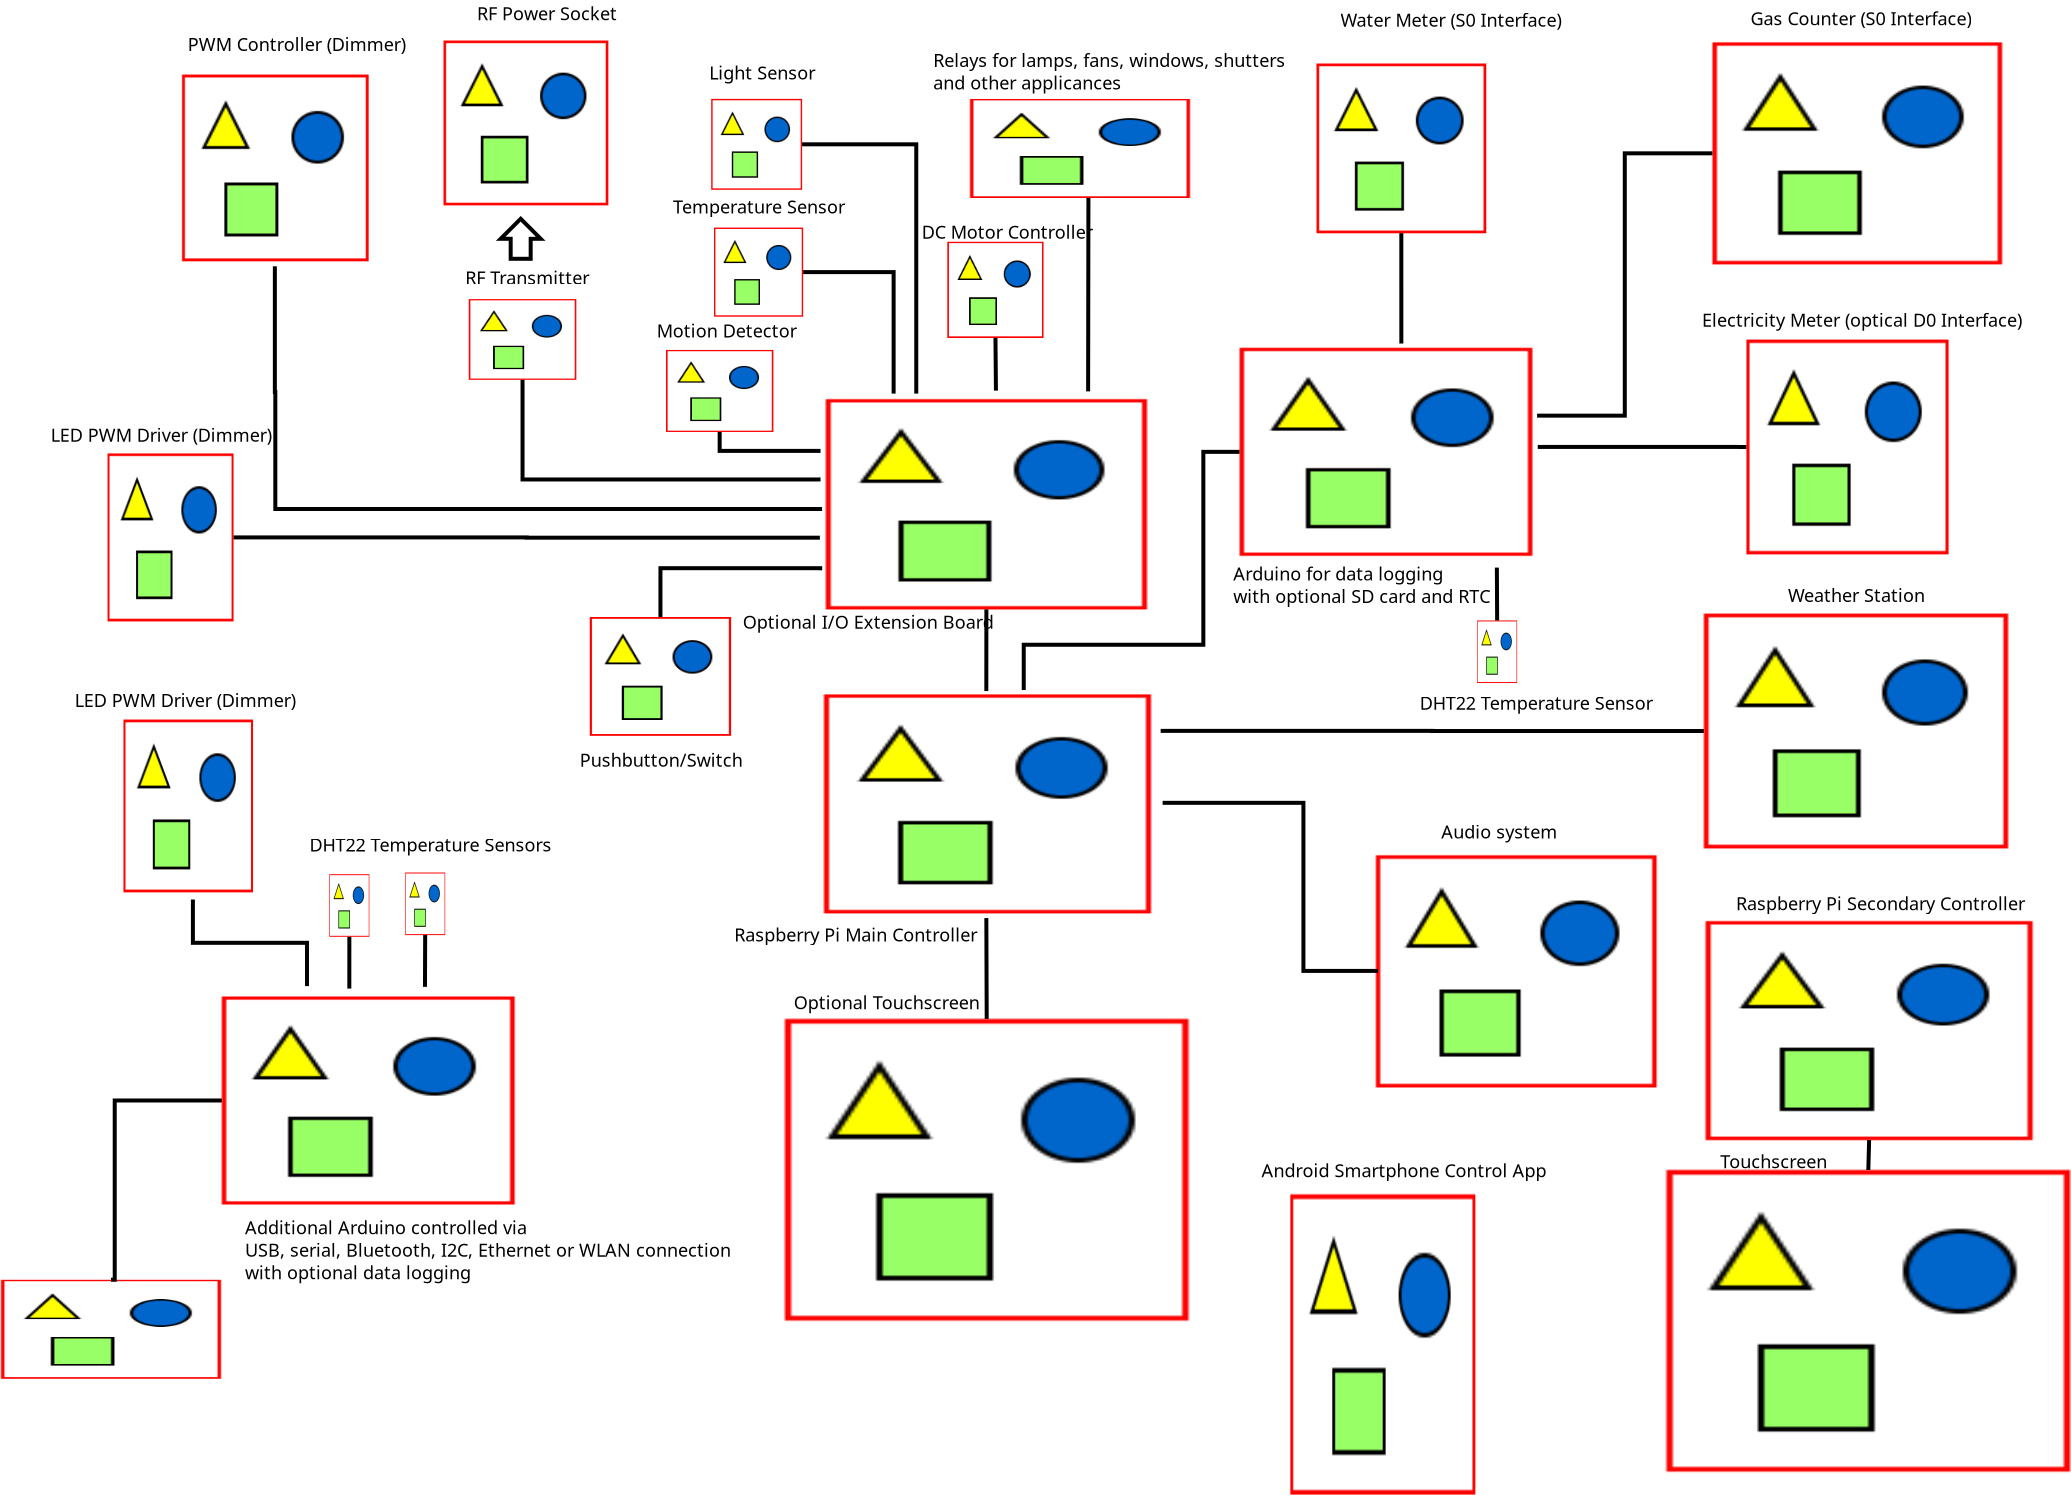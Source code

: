 <?xml version="1.0" encoding="UTF-8"?>
<dia:diagram xmlns:dia="http://www.lysator.liu.se/~alla/dia/">
  <dia:layer name="Hintergrund" visible="true" active="true">
    <dia:object type="Standard - Image" version="0" id="O0">
      <dia:attribute name="obj_pos">
        <dia:point val="30.45,17.8"/>
      </dia:attribute>
      <dia:attribute name="obj_bb">
        <dia:rectangle val="30.4,17.75;46.85,28.8"/>
      </dia:attribute>
      <dia:attribute name="elem_corner">
        <dia:point val="30.45,17.8"/>
      </dia:attribute>
      <dia:attribute name="elem_width">
        <dia:real val="16.35"/>
      </dia:attribute>
      <dia:attribute name="elem_height">
        <dia:real val="10.95"/>
      </dia:attribute>
      <dia:attribute name="draw_border">
        <dia:boolean val="false"/>
      </dia:attribute>
      <dia:attribute name="keep_aspect">
        <dia:boolean val="true"/>
      </dia:attribute>
      <dia:attribute name="file">
        <dia:string>#rpi3.png#</dia:string>
      </dia:attribute>
    </dia:object>
    <dia:object type="Standard - Image" version="0" id="O1">
      <dia:attribute name="obj_pos">
        <dia:point val="0.339,32.907"/>
      </dia:attribute>
      <dia:attribute name="obj_bb">
        <dia:rectangle val="0.289,32.857;15.031,43.357"/>
      </dia:attribute>
      <dia:attribute name="elem_corner">
        <dia:point val="0.339,32.907"/>
      </dia:attribute>
      <dia:attribute name="elem_width">
        <dia:real val="14.643"/>
      </dia:attribute>
      <dia:attribute name="elem_height">
        <dia:real val="10.4"/>
      </dia:attribute>
      <dia:attribute name="draw_border">
        <dia:boolean val="false"/>
      </dia:attribute>
      <dia:attribute name="keep_aspect">
        <dia:boolean val="true"/>
      </dia:attribute>
      <dia:attribute name="file">
        <dia:string>#arduino_uno.png#</dia:string>
      </dia:attribute>
    </dia:object>
    <dia:object type="Standard - Image" version="0" id="O2">
      <dia:attribute name="obj_pos">
        <dia:point val="5.718,26.793"/>
      </dia:attribute>
      <dia:attribute name="obj_bb">
        <dia:rectangle val="5.668,26.743;7.768,29.972"/>
      </dia:attribute>
      <dia:attribute name="elem_corner">
        <dia:point val="5.718,26.793"/>
      </dia:attribute>
      <dia:attribute name="elem_width">
        <dia:real val="2"/>
      </dia:attribute>
      <dia:attribute name="elem_height">
        <dia:real val="3.129"/>
      </dia:attribute>
      <dia:attribute name="draw_border">
        <dia:boolean val="false"/>
      </dia:attribute>
      <dia:attribute name="keep_aspect">
        <dia:boolean val="true"/>
      </dia:attribute>
      <dia:attribute name="file">
        <dia:string>#dht22.png#</dia:string>
      </dia:attribute>
    </dia:object>
    <dia:object type="Standard - Image" version="0" id="O3">
      <dia:attribute name="obj_pos">
        <dia:point val="9.509,26.709"/>
      </dia:attribute>
      <dia:attribute name="obj_bb">
        <dia:rectangle val="9.459,26.659;11.559,29.887"/>
      </dia:attribute>
      <dia:attribute name="elem_corner">
        <dia:point val="9.509,26.709"/>
      </dia:attribute>
      <dia:attribute name="elem_width">
        <dia:real val="2"/>
      </dia:attribute>
      <dia:attribute name="elem_height">
        <dia:real val="3.129"/>
      </dia:attribute>
      <dia:attribute name="draw_border">
        <dia:boolean val="false"/>
      </dia:attribute>
      <dia:attribute name="keep_aspect">
        <dia:boolean val="true"/>
      </dia:attribute>
      <dia:attribute name="file">
        <dia:string>#dht22.png#</dia:string>
      </dia:attribute>
    </dia:object>
    <dia:object type="Standard - Image" version="0" id="O4">
      <dia:attribute name="obj_pos">
        <dia:point val="74.442,13.764"/>
      </dia:attribute>
      <dia:attribute name="obj_bb">
        <dia:rectangle val="74.392,13.714;89.708,25.552"/>
      </dia:attribute>
      <dia:attribute name="elem_corner">
        <dia:point val="74.442,13.764"/>
      </dia:attribute>
      <dia:attribute name="elem_width">
        <dia:real val="15.216"/>
      </dia:attribute>
      <dia:attribute name="elem_height">
        <dia:real val="11.738"/>
      </dia:attribute>
      <dia:attribute name="draw_border">
        <dia:boolean val="false"/>
      </dia:attribute>
      <dia:attribute name="keep_aspect">
        <dia:boolean val="true"/>
      </dia:attribute>
      <dia:attribute name="file">
        <dia:string>#weather.png#</dia:string>
      </dia:attribute>
    </dia:object>
    <dia:object type="Standard - Text" version="1" id="O5">
      <dia:attribute name="obj_pos">
        <dia:point val="78.646,13.186"/>
      </dia:attribute>
      <dia:attribute name="obj_bb">
        <dia:rectangle val="78.646,12.284;85.073,13.374"/>
      </dia:attribute>
      <dia:attribute name="text">
        <dia:composite type="text">
          <dia:attribute name="string">
            <dia:string>#Weather Station#</dia:string>
          </dia:attribute>
          <dia:attribute name="font">
            <dia:font family="sans" style="0" name="Helvetica"/>
          </dia:attribute>
          <dia:attribute name="height">
            <dia:real val="1.129"/>
          </dia:attribute>
          <dia:attribute name="pos">
            <dia:point val="78.646,13.186"/>
          </dia:attribute>
          <dia:attribute name="color">
            <dia:color val="#000000"/>
          </dia:attribute>
          <dia:attribute name="alignment">
            <dia:enum val="0"/>
          </dia:attribute>
        </dia:composite>
      </dia:attribute>
      <dia:attribute name="valign">
        <dia:enum val="3"/>
      </dia:attribute>
    </dia:object>
    <dia:object type="Standard - Text" version="1" id="O6">
      <dia:attribute name="obj_pos">
        <dia:point val="7.274,24.955"/>
      </dia:attribute>
      <dia:attribute name="obj_bb">
        <dia:rectangle val="7.274,24.315;7.274,25.087"/>
      </dia:attribute>
      <dia:attribute name="text">
        <dia:composite type="text">
          <dia:attribute name="string">
            <dia:string>##</dia:string>
          </dia:attribute>
          <dia:attribute name="font">
            <dia:font family="sans" style="0" name="Helvetica"/>
          </dia:attribute>
          <dia:attribute name="height">
            <dia:real val="0.8"/>
          </dia:attribute>
          <dia:attribute name="pos">
            <dia:point val="7.274,24.955"/>
          </dia:attribute>
          <dia:attribute name="color">
            <dia:color val="#000000"/>
          </dia:attribute>
          <dia:attribute name="alignment">
            <dia:enum val="0"/>
          </dia:attribute>
        </dia:composite>
      </dia:attribute>
      <dia:attribute name="valign">
        <dia:enum val="3"/>
      </dia:attribute>
    </dia:object>
    <dia:object type="Standard - Text" version="1" id="O7">
      <dia:attribute name="obj_pos">
        <dia:point val="7.415,25.945"/>
      </dia:attribute>
      <dia:attribute name="obj_bb">
        <dia:rectangle val="7.415,25.305;7.415,26.077"/>
      </dia:attribute>
      <dia:attribute name="text">
        <dia:composite type="text">
          <dia:attribute name="string">
            <dia:string>##</dia:string>
          </dia:attribute>
          <dia:attribute name="font">
            <dia:font family="sans" style="0" name="Helvetica"/>
          </dia:attribute>
          <dia:attribute name="height">
            <dia:real val="0.8"/>
          </dia:attribute>
          <dia:attribute name="pos">
            <dia:point val="7.415,25.945"/>
          </dia:attribute>
          <dia:attribute name="color">
            <dia:color val="#000000"/>
          </dia:attribute>
          <dia:attribute name="alignment">
            <dia:enum val="0"/>
          </dia:attribute>
        </dia:composite>
      </dia:attribute>
      <dia:attribute name="valign">
        <dia:enum val="3"/>
      </dia:attribute>
    </dia:object>
    <dia:object type="Standard - Text" version="1" id="O8">
      <dia:attribute name="obj_pos">
        <dia:point val="4.728,25.662"/>
      </dia:attribute>
      <dia:attribute name="obj_bb">
        <dia:rectangle val="4.728,24.759;16.265,25.849"/>
      </dia:attribute>
      <dia:attribute name="text">
        <dia:composite type="text">
          <dia:attribute name="string">
            <dia:string>#DHT22 Temperature Sensors#</dia:string>
          </dia:attribute>
          <dia:attribute name="font">
            <dia:font family="sans" style="0" name="Helvetica"/>
          </dia:attribute>
          <dia:attribute name="height">
            <dia:real val="1.129"/>
          </dia:attribute>
          <dia:attribute name="pos">
            <dia:point val="4.728,25.662"/>
          </dia:attribute>
          <dia:attribute name="color">
            <dia:color val="#000000"/>
          </dia:attribute>
          <dia:attribute name="alignment">
            <dia:enum val="0"/>
          </dia:attribute>
        </dia:composite>
      </dia:attribute>
      <dia:attribute name="valign">
        <dia:enum val="3"/>
      </dia:attribute>
    </dia:object>
    <dia:object type="Standard - Text" version="1" id="O9">
      <dia:attribute name="obj_pos">
        <dia:point val="25.964,30.153"/>
      </dia:attribute>
      <dia:attribute name="obj_bb">
        <dia:rectangle val="25.964,29.25;37.262,30.34"/>
      </dia:attribute>
      <dia:attribute name="text">
        <dia:composite type="text">
          <dia:attribute name="string">
            <dia:string>#Raspberry Pi Main Controller#</dia:string>
          </dia:attribute>
          <dia:attribute name="font">
            <dia:font family="sans" style="0" name="Helvetica"/>
          </dia:attribute>
          <dia:attribute name="height">
            <dia:real val="1.129"/>
          </dia:attribute>
          <dia:attribute name="pos">
            <dia:point val="25.964,30.153"/>
          </dia:attribute>
          <dia:attribute name="color">
            <dia:color val="#000000"/>
          </dia:attribute>
          <dia:attribute name="alignment">
            <dia:enum val="0"/>
          </dia:attribute>
        </dia:composite>
      </dia:attribute>
      <dia:attribute name="valign">
        <dia:enum val="3"/>
      </dia:attribute>
    </dia:object>
    <dia:object type="Standard - Image" version="0" id="O10">
      <dia:attribute name="obj_pos">
        <dia:point val="51.228,0.475"/>
      </dia:attribute>
      <dia:attribute name="obj_bb">
        <dia:rectangle val="51.178,0.425;65.921,10.925"/>
      </dia:attribute>
      <dia:attribute name="elem_corner">
        <dia:point val="51.228,0.475"/>
      </dia:attribute>
      <dia:attribute name="elem_width">
        <dia:real val="14.643"/>
      </dia:attribute>
      <dia:attribute name="elem_height">
        <dia:real val="10.4"/>
      </dia:attribute>
      <dia:attribute name="draw_border">
        <dia:boolean val="false"/>
      </dia:attribute>
      <dia:attribute name="keep_aspect">
        <dia:boolean val="true"/>
      </dia:attribute>
      <dia:attribute name="file">
        <dia:string>#arduino_uno.png#</dia:string>
      </dia:attribute>
    </dia:object>
    <dia:object type="Standard - ZigZagLine" version="1" id="O11">
      <dia:attribute name="obj_pos">
        <dia:point val="40.437,17.583"/>
      </dia:attribute>
      <dia:attribute name="obj_bb">
        <dia:rectangle val="40.337,5.575;51.328,17.683"/>
      </dia:attribute>
      <dia:attribute name="orth_points">
        <dia:point val="40.437,17.583"/>
        <dia:point val="40.437,15.32"/>
        <dia:point val="49.417,15.32"/>
        <dia:point val="49.417,5.675"/>
        <dia:point val="51.228,5.675"/>
      </dia:attribute>
      <dia:attribute name="orth_orient">
        <dia:enum val="1"/>
        <dia:enum val="0"/>
        <dia:enum val="1"/>
        <dia:enum val="0"/>
      </dia:attribute>
      <dia:attribute name="autorouting">
        <dia:boolean val="false"/>
      </dia:attribute>
      <dia:attribute name="line_width">
        <dia:real val="0.2"/>
      </dia:attribute>
      <dia:connections>
        <dia:connection handle="1" to="O10" connection="3"/>
      </dia:connections>
    </dia:object>
    <dia:object type="Standard - Image" version="0" id="O12">
      <dia:attribute name="obj_pos">
        <dia:point val="76.57,0.065"/>
      </dia:attribute>
      <dia:attribute name="obj_bb">
        <dia:rectangle val="76.47,-0.035;86.781,10.898"/>
      </dia:attribute>
      <dia:attribute name="elem_corner">
        <dia:point val="76.57,0.065"/>
      </dia:attribute>
      <dia:attribute name="elem_width">
        <dia:real val="10.112"/>
      </dia:attribute>
      <dia:attribute name="elem_height">
        <dia:real val="10.733"/>
      </dia:attribute>
      <dia:attribute name="border_width">
        <dia:real val="0.2"/>
      </dia:attribute>
      <dia:attribute name="draw_border">
        <dia:boolean val="false"/>
      </dia:attribute>
      <dia:attribute name="keep_aspect">
        <dia:boolean val="true"/>
      </dia:attribute>
      <dia:attribute name="file">
        <dia:string>#easymeter.png#</dia:string>
      </dia:attribute>
    </dia:object>
    <dia:object type="Standard - Text" version="1" id="O13">
      <dia:attribute name="obj_pos">
        <dia:point val="74.353,-0.579"/>
      </dia:attribute>
      <dia:attribute name="obj_bb">
        <dia:rectangle val="74.353,-1.482;89.551,-0.392"/>
      </dia:attribute>
      <dia:attribute name="text">
        <dia:composite type="text">
          <dia:attribute name="string">
            <dia:string>#Electricity Meter (optical D0 Interface)#</dia:string>
          </dia:attribute>
          <dia:attribute name="font">
            <dia:font family="sans" style="0" name="Helvetica"/>
          </dia:attribute>
          <dia:attribute name="height">
            <dia:real val="1.129"/>
          </dia:attribute>
          <dia:attribute name="pos">
            <dia:point val="74.353,-0.579"/>
          </dia:attribute>
          <dia:attribute name="color">
            <dia:color val="#000000"/>
          </dia:attribute>
          <dia:attribute name="alignment">
            <dia:enum val="0"/>
          </dia:attribute>
        </dia:composite>
      </dia:attribute>
      <dia:attribute name="valign">
        <dia:enum val="3"/>
      </dia:attribute>
    </dia:object>
    <dia:object type="Standard - Line" version="0" id="O14">
      <dia:attribute name="obj_pos">
        <dia:point val="76.57,5.431"/>
      </dia:attribute>
      <dia:attribute name="obj_bb">
        <dia:rectangle val="66.037,5.328;76.67,5.531"/>
      </dia:attribute>
      <dia:attribute name="conn_endpoints">
        <dia:point val="76.57,5.431"/>
        <dia:point val="66.137,5.428"/>
      </dia:attribute>
      <dia:attribute name="numcp">
        <dia:int val="1"/>
      </dia:attribute>
      <dia:attribute name="line_width">
        <dia:real val="0.2"/>
      </dia:attribute>
      <dia:connections>
        <dia:connection handle="0" to="O12" connection="3"/>
      </dia:connections>
    </dia:object>
    <dia:object type="Standard - Image" version="0" id="O15">
      <dia:attribute name="obj_pos">
        <dia:point val="74.873,-14.802"/>
      </dia:attribute>
      <dia:attribute name="obj_bb">
        <dia:rectangle val="74.773,-14.902;89.456,-3.601"/>
      </dia:attribute>
      <dia:attribute name="elem_corner">
        <dia:point val="74.873,-14.802"/>
      </dia:attribute>
      <dia:attribute name="elem_width">
        <dia:real val="14.483"/>
      </dia:attribute>
      <dia:attribute name="elem_height">
        <dia:real val="11.102"/>
      </dia:attribute>
      <dia:attribute name="border_width">
        <dia:real val="0.2"/>
      </dia:attribute>
      <dia:attribute name="draw_border">
        <dia:boolean val="false"/>
      </dia:attribute>
      <dia:attribute name="keep_aspect">
        <dia:boolean val="true"/>
      </dia:attribute>
      <dia:attribute name="file">
        <dia:string>#gascounter.png#</dia:string>
      </dia:attribute>
    </dia:object>
    <dia:object type="Standard - Text" version="1" id="O16">
      <dia:attribute name="obj_pos">
        <dia:point val="76.772,-15.658"/>
      </dia:attribute>
      <dia:attribute name="obj_bb">
        <dia:rectangle val="76.772,-16.561;87.517,-15.471"/>
      </dia:attribute>
      <dia:attribute name="text">
        <dia:composite type="text">
          <dia:attribute name="string">
            <dia:string>#Gas Counter (S0 Interface)#</dia:string>
          </dia:attribute>
          <dia:attribute name="font">
            <dia:font family="sans" style="0" name="Helvetica"/>
          </dia:attribute>
          <dia:attribute name="height">
            <dia:real val="1.129"/>
          </dia:attribute>
          <dia:attribute name="pos">
            <dia:point val="76.772,-15.658"/>
          </dia:attribute>
          <dia:attribute name="color">
            <dia:color val="#000000"/>
          </dia:attribute>
          <dia:attribute name="alignment">
            <dia:enum val="0"/>
          </dia:attribute>
        </dia:composite>
      </dia:attribute>
      <dia:attribute name="valign">
        <dia:enum val="3"/>
      </dia:attribute>
    </dia:object>
    <dia:object type="Standard - ZigZagLine" version="1" id="O17">
      <dia:attribute name="obj_pos">
        <dia:point val="66.105,3.865"/>
      </dia:attribute>
      <dia:attribute name="obj_bb">
        <dia:rectangle val="66.005,-9.352;74.973,3.965"/>
      </dia:attribute>
      <dia:attribute name="orth_points">
        <dia:point val="66.105,3.865"/>
        <dia:point val="70.383,3.865"/>
        <dia:point val="70.383,-9.252"/>
        <dia:point val="74.873,-9.252"/>
      </dia:attribute>
      <dia:attribute name="orth_orient">
        <dia:enum val="0"/>
        <dia:enum val="1"/>
        <dia:enum val="0"/>
      </dia:attribute>
      <dia:attribute name="autorouting">
        <dia:boolean val="true"/>
      </dia:attribute>
      <dia:attribute name="line_width">
        <dia:real val="0.2"/>
      </dia:attribute>
      <dia:connections>
        <dia:connection handle="1" to="O15" connection="3"/>
      </dia:connections>
    </dia:object>
    <dia:object type="Standard - Image" version="0" id="O18">
      <dia:attribute name="obj_pos">
        <dia:point val="55.074,-13.742"/>
      </dia:attribute>
      <dia:attribute name="obj_bb">
        <dia:rectangle val="54.974,-13.842;63.659,-5.156"/>
      </dia:attribute>
      <dia:attribute name="elem_corner">
        <dia:point val="55.074,-13.742"/>
      </dia:attribute>
      <dia:attribute name="elem_width">
        <dia:real val="8.485"/>
      </dia:attribute>
      <dia:attribute name="elem_height">
        <dia:real val="8.485"/>
      </dia:attribute>
      <dia:attribute name="border_width">
        <dia:real val="0.2"/>
      </dia:attribute>
      <dia:attribute name="draw_border">
        <dia:boolean val="false"/>
      </dia:attribute>
      <dia:attribute name="keep_aspect">
        <dia:boolean val="true"/>
      </dia:attribute>
      <dia:attribute name="file">
        <dia:string>#watermeter.png#</dia:string>
      </dia:attribute>
    </dia:object>
    <dia:object type="Standard - Text" version="1" id="O19">
      <dia:attribute name="obj_pos">
        <dia:point val="56.276,-15.58"/>
      </dia:attribute>
      <dia:attribute name="obj_bb">
        <dia:rectangle val="56.276,-16.483;67.066,-15.393"/>
      </dia:attribute>
      <dia:attribute name="text">
        <dia:composite type="text">
          <dia:attribute name="string">
            <dia:string>#Water Meter (S0 Interface)#</dia:string>
          </dia:attribute>
          <dia:attribute name="font">
            <dia:font family="sans" style="0" name="Helvetica"/>
          </dia:attribute>
          <dia:attribute name="height">
            <dia:real val="1.129"/>
          </dia:attribute>
          <dia:attribute name="pos">
            <dia:point val="56.276,-15.58"/>
          </dia:attribute>
          <dia:attribute name="color">
            <dia:color val="#000000"/>
          </dia:attribute>
          <dia:attribute name="alignment">
            <dia:enum val="0"/>
          </dia:attribute>
        </dia:composite>
      </dia:attribute>
      <dia:attribute name="valign">
        <dia:enum val="3"/>
      </dia:attribute>
    </dia:object>
    <dia:object type="Standard - ZigZagLine" version="1" id="O20">
      <dia:attribute name="obj_pos">
        <dia:point val="59.317,-5.256"/>
      </dia:attribute>
      <dia:attribute name="obj_bb">
        <dia:rectangle val="59.217,-5.356;59.417,0.359"/>
      </dia:attribute>
      <dia:attribute name="orth_points">
        <dia:point val="59.317,-5.256"/>
        <dia:point val="59.317,-4.115"/>
        <dia:point val="59.317,-4.115"/>
        <dia:point val="59.317,0.259"/>
      </dia:attribute>
      <dia:attribute name="orth_orient">
        <dia:enum val="1"/>
        <dia:enum val="0"/>
        <dia:enum val="1"/>
      </dia:attribute>
      <dia:attribute name="autorouting">
        <dia:boolean val="true"/>
      </dia:attribute>
      <dia:attribute name="line_width">
        <dia:real val="0.2"/>
      </dia:attribute>
      <dia:connections>
        <dia:connection handle="0" to="O18" connection="6"/>
      </dia:connections>
    </dia:object>
    <dia:object type="Standard - Image" version="0" id="O21">
      <dia:attribute name="obj_pos">
        <dia:point val="30.537,3.039"/>
      </dia:attribute>
      <dia:attribute name="obj_bb">
        <dia:rectangle val="30.437,2.939;46.7,13.653"/>
      </dia:attribute>
      <dia:attribute name="elem_corner">
        <dia:point val="30.537,3.039"/>
      </dia:attribute>
      <dia:attribute name="elem_width">
        <dia:real val="16.063"/>
      </dia:attribute>
      <dia:attribute name="elem_height">
        <dia:real val="10.514"/>
      </dia:attribute>
      <dia:attribute name="border_width">
        <dia:real val="0.2"/>
      </dia:attribute>
      <dia:attribute name="draw_border">
        <dia:boolean val="false"/>
      </dia:attribute>
      <dia:attribute name="keep_aspect">
        <dia:boolean val="true"/>
      </dia:attribute>
      <dia:attribute name="file">
        <dia:string>#gertboard.png#</dia:string>
      </dia:attribute>
    </dia:object>
    <dia:object type="Standard - Line" version="0" id="O22">
      <dia:attribute name="obj_pos">
        <dia:point val="38.569,13.553"/>
      </dia:attribute>
      <dia:attribute name="obj_bb">
        <dia:rectangle val="38.466,13.453;38.669,17.736"/>
      </dia:attribute>
      <dia:attribute name="conn_endpoints">
        <dia:point val="38.569,13.553"/>
        <dia:point val="38.566,17.636"/>
      </dia:attribute>
      <dia:attribute name="numcp">
        <dia:int val="1"/>
      </dia:attribute>
      <dia:attribute name="line_width">
        <dia:real val="0.2"/>
      </dia:attribute>
      <dia:connections>
        <dia:connection handle="0" to="O21" connection="6"/>
      </dia:connections>
    </dia:object>
    <dia:object type="Standard - Text" version="1" id="O23">
      <dia:attribute name="obj_pos">
        <dia:point val="26.392,14.519"/>
      </dia:attribute>
      <dia:attribute name="obj_bb">
        <dia:rectangle val="26.392,13.617;38.03,14.707"/>
      </dia:attribute>
      <dia:attribute name="text">
        <dia:composite type="text">
          <dia:attribute name="string">
            <dia:string>#Optional I/O Extension Board#</dia:string>
          </dia:attribute>
          <dia:attribute name="font">
            <dia:font family="sans" style="0" name="Helvetica"/>
          </dia:attribute>
          <dia:attribute name="height">
            <dia:real val="1.129"/>
          </dia:attribute>
          <dia:attribute name="pos">
            <dia:point val="26.392,14.519"/>
          </dia:attribute>
          <dia:attribute name="color">
            <dia:color val="#000000"/>
          </dia:attribute>
          <dia:attribute name="alignment">
            <dia:enum val="0"/>
          </dia:attribute>
        </dia:composite>
      </dia:attribute>
      <dia:attribute name="valign">
        <dia:enum val="3"/>
      </dia:attribute>
    </dia:object>
    <dia:object type="Standard - Image" version="0" id="O24">
      <dia:attribute name="obj_pos">
        <dia:point val="63.107,14.105"/>
      </dia:attribute>
      <dia:attribute name="obj_bb">
        <dia:rectangle val="63.057,14.055;65.157,17.283"/>
      </dia:attribute>
      <dia:attribute name="elem_corner">
        <dia:point val="63.107,14.105"/>
      </dia:attribute>
      <dia:attribute name="elem_width">
        <dia:real val="2"/>
      </dia:attribute>
      <dia:attribute name="elem_height">
        <dia:real val="3.129"/>
      </dia:attribute>
      <dia:attribute name="draw_border">
        <dia:boolean val="false"/>
      </dia:attribute>
      <dia:attribute name="keep_aspect">
        <dia:boolean val="true"/>
      </dia:attribute>
      <dia:attribute name="file">
        <dia:string>#dht22.png#</dia:string>
      </dia:attribute>
    </dia:object>
    <dia:object type="Standard - Line" version="0" id="O25">
      <dia:attribute name="obj_pos">
        <dia:point val="64.093,11.462"/>
      </dia:attribute>
      <dia:attribute name="obj_bb">
        <dia:rectangle val="63.993,11.361;64.208,14.205"/>
      </dia:attribute>
      <dia:attribute name="conn_endpoints">
        <dia:point val="64.093,11.462"/>
        <dia:point val="64.107,14.105"/>
      </dia:attribute>
      <dia:attribute name="numcp">
        <dia:int val="1"/>
      </dia:attribute>
      <dia:attribute name="line_width">
        <dia:real val="0.2"/>
      </dia:attribute>
      <dia:connections>
        <dia:connection handle="1" to="O24" connection="1"/>
      </dia:connections>
    </dia:object>
    <dia:object type="Standard - Text" version="1" id="O26">
      <dia:attribute name="obj_pos">
        <dia:point val="60.236,18.573"/>
      </dia:attribute>
      <dia:attribute name="obj_bb">
        <dia:rectangle val="60.236,17.671;71.371,18.761"/>
      </dia:attribute>
      <dia:attribute name="text">
        <dia:composite type="text">
          <dia:attribute name="string">
            <dia:string>#DHT22 Temperature Sensor#</dia:string>
          </dia:attribute>
          <dia:attribute name="font">
            <dia:font family="sans" style="0" name="Helvetica"/>
          </dia:attribute>
          <dia:attribute name="height">
            <dia:real val="1.129"/>
          </dia:attribute>
          <dia:attribute name="pos">
            <dia:point val="60.236,18.573"/>
          </dia:attribute>
          <dia:attribute name="color">
            <dia:color val="#000000"/>
          </dia:attribute>
          <dia:attribute name="alignment">
            <dia:enum val="0"/>
          </dia:attribute>
        </dia:composite>
      </dia:attribute>
      <dia:attribute name="valign">
        <dia:enum val="3"/>
      </dia:attribute>
    </dia:object>
    <dia:object type="Standard - Text" version="1" id="O27">
      <dia:attribute name="obj_pos">
        <dia:point val="50.911,12.108"/>
      </dia:attribute>
      <dia:attribute name="obj_bb">
        <dia:rectangle val="50.911,11.205;63.106,13.424"/>
      </dia:attribute>
      <dia:attribute name="text">
        <dia:composite type="text">
          <dia:attribute name="string">
            <dia:string>#Arduino for data logging
with optional SD card and RTC#</dia:string>
          </dia:attribute>
          <dia:attribute name="font">
            <dia:font family="sans" style="0" name="Helvetica"/>
          </dia:attribute>
          <dia:attribute name="height">
            <dia:real val="1.129"/>
          </dia:attribute>
          <dia:attribute name="pos">
            <dia:point val="50.911,12.108"/>
          </dia:attribute>
          <dia:attribute name="color">
            <dia:color val="#000000"/>
          </dia:attribute>
          <dia:attribute name="alignment">
            <dia:enum val="0"/>
          </dia:attribute>
        </dia:composite>
      </dia:attribute>
      <dia:attribute name="valign">
        <dia:enum val="3"/>
      </dia:attribute>
    </dia:object>
    <dia:object type="Standard - Image" version="0" id="O28">
      <dia:attribute name="obj_pos">
        <dia:point val="37.75,-11.974"/>
      </dia:attribute>
      <dia:attribute name="obj_bb">
        <dia:rectangle val="37.65,-12.074;48.851,-6.924"/>
      </dia:attribute>
      <dia:attribute name="elem_corner">
        <dia:point val="37.75,-11.974"/>
      </dia:attribute>
      <dia:attribute name="elem_width">
        <dia:real val="11.001"/>
      </dia:attribute>
      <dia:attribute name="elem_height">
        <dia:real val="4.95"/>
      </dia:attribute>
      <dia:attribute name="border_width">
        <dia:real val="0.2"/>
      </dia:attribute>
      <dia:attribute name="draw_border">
        <dia:boolean val="false"/>
      </dia:attribute>
      <dia:attribute name="keep_aspect">
        <dia:boolean val="true"/>
      </dia:attribute>
      <dia:attribute name="file">
        <dia:string>#relays.png#</dia:string>
      </dia:attribute>
    </dia:object>
    <dia:object type="Standard - Line" version="0" id="O29">
      <dia:attribute name="obj_pos">
        <dia:point val="43.671,-7.024"/>
      </dia:attribute>
      <dia:attribute name="obj_bb">
        <dia:rectangle val="43.555,-7.124;43.771,2.752"/>
      </dia:attribute>
      <dia:attribute name="conn_endpoints">
        <dia:point val="43.671,-7.024"/>
        <dia:point val="43.656,2.652"/>
      </dia:attribute>
      <dia:attribute name="numcp">
        <dia:int val="1"/>
      </dia:attribute>
      <dia:attribute name="line_width">
        <dia:real val="0.2"/>
      </dia:attribute>
      <dia:connections>
        <dia:connection handle="0" to="O28" connection="6"/>
      </dia:connections>
    </dia:object>
    <dia:object type="Standard - Text" version="1" id="O30">
      <dia:attribute name="obj_pos">
        <dia:point val="35.917,-13.57"/>
      </dia:attribute>
      <dia:attribute name="obj_bb">
        <dia:rectangle val="35.917,-14.472;52.472,-12.253"/>
      </dia:attribute>
      <dia:attribute name="text">
        <dia:composite type="text">
          <dia:attribute name="string">
            <dia:string>#Relays for lamps, fans, windows, shutters
and other applicances#</dia:string>
          </dia:attribute>
          <dia:attribute name="font">
            <dia:font family="sans" style="0" name="Helvetica"/>
          </dia:attribute>
          <dia:attribute name="height">
            <dia:real val="1.129"/>
          </dia:attribute>
          <dia:attribute name="pos">
            <dia:point val="35.917,-13.57"/>
          </dia:attribute>
          <dia:attribute name="color">
            <dia:color val="#000000"/>
          </dia:attribute>
          <dia:attribute name="alignment">
            <dia:enum val="0"/>
          </dia:attribute>
        </dia:composite>
      </dia:attribute>
      <dia:attribute name="valign">
        <dia:enum val="3"/>
      </dia:attribute>
    </dia:object>
    <dia:object type="Standard - Text" version="1" id="O31">
      <dia:attribute name="obj_pos">
        <dia:point val="40.72,-13.388"/>
      </dia:attribute>
      <dia:attribute name="obj_bb">
        <dia:rectangle val="40.72,-14.028;40.72,-13.256"/>
      </dia:attribute>
      <dia:attribute name="text">
        <dia:composite type="text">
          <dia:attribute name="string">
            <dia:string>##</dia:string>
          </dia:attribute>
          <dia:attribute name="font">
            <dia:font family="sans" style="0" name="Helvetica"/>
          </dia:attribute>
          <dia:attribute name="height">
            <dia:real val="0.8"/>
          </dia:attribute>
          <dia:attribute name="pos">
            <dia:point val="40.72,-13.388"/>
          </dia:attribute>
          <dia:attribute name="color">
            <dia:color val="#000000"/>
          </dia:attribute>
          <dia:attribute name="alignment">
            <dia:enum val="0"/>
          </dia:attribute>
        </dia:composite>
      </dia:attribute>
      <dia:attribute name="valign">
        <dia:enum val="3"/>
      </dia:attribute>
    </dia:object>
    <dia:object type="Standard - Image" version="0" id="O32">
      <dia:attribute name="obj_pos">
        <dia:point val="36.618,-4.832"/>
      </dia:attribute>
      <dia:attribute name="obj_bb">
        <dia:rectangle val="36.519,-4.932;41.527,0.076"/>
      </dia:attribute>
      <dia:attribute name="elem_corner">
        <dia:point val="36.618,-4.832"/>
      </dia:attribute>
      <dia:attribute name="elem_width">
        <dia:real val="4.808"/>
      </dia:attribute>
      <dia:attribute name="elem_height">
        <dia:real val="4.808"/>
      </dia:attribute>
      <dia:attribute name="border_width">
        <dia:real val="0.2"/>
      </dia:attribute>
      <dia:attribute name="draw_border">
        <dia:boolean val="false"/>
      </dia:attribute>
      <dia:attribute name="keep_aspect">
        <dia:boolean val="true"/>
      </dia:attribute>
      <dia:attribute name="file">
        <dia:string>#L298.png#</dia:string>
      </dia:attribute>
    </dia:object>
    <dia:object type="Standard - Line" version="0" id="O33">
      <dia:attribute name="obj_pos">
        <dia:point val="39.023,-0.024"/>
      </dia:attribute>
      <dia:attribute name="obj_bb">
        <dia:rectangle val="38.922,-0.125;39.148,2.715"/>
      </dia:attribute>
      <dia:attribute name="conn_endpoints">
        <dia:point val="39.023,-0.024"/>
        <dia:point val="39.047,2.614"/>
      </dia:attribute>
      <dia:attribute name="numcp">
        <dia:int val="1"/>
      </dia:attribute>
      <dia:attribute name="line_width">
        <dia:real val="0.2"/>
      </dia:attribute>
      <dia:connections>
        <dia:connection handle="0" to="O32" connection="6"/>
      </dia:connections>
    </dia:object>
    <dia:object type="Standard - Text" version="1" id="O34">
      <dia:attribute name="obj_pos">
        <dia:point val="35.34,-4.977"/>
      </dia:attribute>
      <dia:attribute name="obj_bb">
        <dia:rectangle val="35.34,-5.88;43.225,-4.79"/>
      </dia:attribute>
      <dia:attribute name="text">
        <dia:composite type="text">
          <dia:attribute name="string">
            <dia:string>#DC Motor Controller#</dia:string>
          </dia:attribute>
          <dia:attribute name="font">
            <dia:font family="sans" style="0" name="Helvetica"/>
          </dia:attribute>
          <dia:attribute name="height">
            <dia:real val="1.129"/>
          </dia:attribute>
          <dia:attribute name="pos">
            <dia:point val="35.34,-4.977"/>
          </dia:attribute>
          <dia:attribute name="color">
            <dia:color val="#000000"/>
          </dia:attribute>
          <dia:attribute name="alignment">
            <dia:enum val="0"/>
          </dia:attribute>
        </dia:composite>
      </dia:attribute>
      <dia:attribute name="valign">
        <dia:enum val="3"/>
      </dia:attribute>
    </dia:object>
    <dia:object type="Standard - Image" version="0" id="O35">
      <dia:attribute name="obj_pos">
        <dia:point val="24.81,-11.974"/>
      </dia:attribute>
      <dia:attribute name="obj_bb">
        <dia:rectangle val="24.71,-12.074;29.455,-7.328"/>
      </dia:attribute>
      <dia:attribute name="elem_corner">
        <dia:point val="24.81,-11.974"/>
      </dia:attribute>
      <dia:attribute name="elem_width">
        <dia:real val="4.546"/>
      </dia:attribute>
      <dia:attribute name="elem_height">
        <dia:real val="4.546"/>
      </dia:attribute>
      <dia:attribute name="border_width">
        <dia:real val="0.2"/>
      </dia:attribute>
      <dia:attribute name="draw_border">
        <dia:boolean val="false"/>
      </dia:attribute>
      <dia:attribute name="keep_aspect">
        <dia:boolean val="true"/>
      </dia:attribute>
      <dia:attribute name="file">
        <dia:string>#LDR.png#</dia:string>
      </dia:attribute>
    </dia:object>
    <dia:object type="Standard - Text" version="1" id="O36">
      <dia:attribute name="obj_pos">
        <dia:point val="24.716,-12.937"/>
      </dia:attribute>
      <dia:attribute name="obj_bb">
        <dia:rectangle val="24.716,-13.84;29.656,-12.75"/>
      </dia:attribute>
      <dia:attribute name="text">
        <dia:composite type="text">
          <dia:attribute name="string">
            <dia:string>#Light Sensor#</dia:string>
          </dia:attribute>
          <dia:attribute name="font">
            <dia:font family="sans" style="0" name="Helvetica"/>
          </dia:attribute>
          <dia:attribute name="height">
            <dia:real val="1.129"/>
          </dia:attribute>
          <dia:attribute name="pos">
            <dia:point val="24.716,-12.937"/>
          </dia:attribute>
          <dia:attribute name="color">
            <dia:color val="#000000"/>
          </dia:attribute>
          <dia:attribute name="alignment">
            <dia:enum val="0"/>
          </dia:attribute>
        </dia:composite>
      </dia:attribute>
      <dia:attribute name="valign">
        <dia:enum val="3"/>
      </dia:attribute>
    </dia:object>
    <dia:object type="Standard - ZigZagLine" version="1" id="O37">
      <dia:attribute name="obj_pos">
        <dia:point val="29.555,-9.701"/>
      </dia:attribute>
      <dia:attribute name="obj_bb">
        <dia:rectangle val="29.456,-9.801;35.163,2.763"/>
      </dia:attribute>
      <dia:attribute name="orth_points">
        <dia:point val="29.555,-9.701"/>
        <dia:point val="35.063,-9.701"/>
        <dia:point val="35.063,2.663"/>
        <dia:point val="34.992,2.663"/>
      </dia:attribute>
      <dia:attribute name="orth_orient">
        <dia:enum val="0"/>
        <dia:enum val="1"/>
        <dia:enum val="0"/>
      </dia:attribute>
      <dia:attribute name="autorouting">
        <dia:boolean val="false"/>
      </dia:attribute>
      <dia:attribute name="line_width">
        <dia:real val="0.2"/>
      </dia:attribute>
      <dia:connections>
        <dia:connection handle="0" to="O35" connection="8"/>
      </dia:connections>
    </dia:object>
    <dia:object type="Standard - Image" version="0" id="O38">
      <dia:attribute name="obj_pos">
        <dia:point val="24.951,-5.539"/>
      </dia:attribute>
      <dia:attribute name="obj_bb">
        <dia:rectangle val="24.851,-5.639;29.506,-0.984"/>
      </dia:attribute>
      <dia:attribute name="elem_corner">
        <dia:point val="24.951,-5.539"/>
      </dia:attribute>
      <dia:attribute name="elem_width">
        <dia:real val="4.455"/>
      </dia:attribute>
      <dia:attribute name="elem_height">
        <dia:real val="4.455"/>
      </dia:attribute>
      <dia:attribute name="border_width">
        <dia:real val="0.2"/>
      </dia:attribute>
      <dia:attribute name="draw_border">
        <dia:boolean val="false"/>
      </dia:attribute>
      <dia:attribute name="keep_aspect">
        <dia:boolean val="true"/>
      </dia:attribute>
      <dia:attribute name="file">
        <dia:string>#NTC.png#</dia:string>
      </dia:attribute>
    </dia:object>
    <dia:object type="Standard - Text" version="1" id="O39">
      <dia:attribute name="obj_pos">
        <dia:point val="22.899,-6.246"/>
      </dia:attribute>
      <dia:attribute name="obj_bb">
        <dia:rectangle val="22.899,-7.149;31.019,-6.059"/>
      </dia:attribute>
      <dia:attribute name="text">
        <dia:composite type="text">
          <dia:attribute name="string">
            <dia:string>#Temperature Sensor#</dia:string>
          </dia:attribute>
          <dia:attribute name="font">
            <dia:font family="sans" style="0" name="Helvetica"/>
          </dia:attribute>
          <dia:attribute name="height">
            <dia:real val="1.129"/>
          </dia:attribute>
          <dia:attribute name="pos">
            <dia:point val="22.899,-6.246"/>
          </dia:attribute>
          <dia:attribute name="color">
            <dia:color val="#000000"/>
          </dia:attribute>
          <dia:attribute name="alignment">
            <dia:enum val="0"/>
          </dia:attribute>
        </dia:composite>
      </dia:attribute>
      <dia:attribute name="valign">
        <dia:enum val="3"/>
      </dia:attribute>
    </dia:object>
    <dia:object type="Standard - ZigZagLine" version="1" id="O40">
      <dia:attribute name="obj_pos">
        <dia:point val="29.406,-3.312"/>
      </dia:attribute>
      <dia:attribute name="obj_bb">
        <dia:rectangle val="29.306,-3.412;34.102,2.763"/>
      </dia:attribute>
      <dia:attribute name="orth_points">
        <dia:point val="29.406,-3.312"/>
        <dia:point val="33.931,-3.312"/>
        <dia:point val="33.931,2.663"/>
        <dia:point val="34.002,2.663"/>
      </dia:attribute>
      <dia:attribute name="orth_orient">
        <dia:enum val="0"/>
        <dia:enum val="1"/>
        <dia:enum val="0"/>
      </dia:attribute>
      <dia:attribute name="autorouting">
        <dia:boolean val="false"/>
      </dia:attribute>
      <dia:attribute name="line_width">
        <dia:real val="0.2"/>
      </dia:attribute>
      <dia:connections>
        <dia:connection handle="0" to="O38" connection="4"/>
      </dia:connections>
    </dia:object>
    <dia:object type="Standard - Image" version="0" id="O41">
      <dia:attribute name="obj_pos">
        <dia:point val="22.547,0.58"/>
      </dia:attribute>
      <dia:attribute name="obj_bb">
        <dia:rectangle val="22.447,0.48;28.02,4.781"/>
      </dia:attribute>
      <dia:attribute name="elem_corner">
        <dia:point val="22.547,0.58"/>
      </dia:attribute>
      <dia:attribute name="elem_width">
        <dia:real val="5.373"/>
      </dia:attribute>
      <dia:attribute name="elem_height">
        <dia:real val="4.101"/>
      </dia:attribute>
      <dia:attribute name="border_width">
        <dia:real val="0.2"/>
      </dia:attribute>
      <dia:attribute name="draw_border">
        <dia:boolean val="false"/>
      </dia:attribute>
      <dia:attribute name="keep_aspect">
        <dia:boolean val="true"/>
      </dia:attribute>
      <dia:attribute name="file">
        <dia:string>#PIDsensor.png#</dia:string>
      </dia:attribute>
    </dia:object>
    <dia:object type="Standard - Text" version="1" id="O42">
      <dia:attribute name="obj_pos">
        <dia:point val="22.087,-0.043"/>
      </dia:attribute>
      <dia:attribute name="obj_bb">
        <dia:rectangle val="22.087,-0.945;28.454,0.145"/>
      </dia:attribute>
      <dia:attribute name="text">
        <dia:composite type="text">
          <dia:attribute name="string">
            <dia:string>#Motion Detector#</dia:string>
          </dia:attribute>
          <dia:attribute name="font">
            <dia:font family="sans" style="0" name="Helvetica"/>
          </dia:attribute>
          <dia:attribute name="height">
            <dia:real val="1.129"/>
          </dia:attribute>
          <dia:attribute name="pos">
            <dia:point val="22.087,-0.043"/>
          </dia:attribute>
          <dia:attribute name="color">
            <dia:color val="#000000"/>
          </dia:attribute>
          <dia:attribute name="alignment">
            <dia:enum val="0"/>
          </dia:attribute>
        </dia:composite>
      </dia:attribute>
      <dia:attribute name="valign">
        <dia:enum val="3"/>
      </dia:attribute>
    </dia:object>
    <dia:object type="Standard - ZigZagLine" version="1" id="O43">
      <dia:attribute name="obj_pos">
        <dia:point val="25.233,4.681"/>
      </dia:attribute>
      <dia:attribute name="obj_bb">
        <dia:rectangle val="25.134,4.581;30.276,5.727"/>
      </dia:attribute>
      <dia:attribute name="orth_points">
        <dia:point val="25.233,4.681"/>
        <dia:point val="25.233,5.627"/>
        <dia:point val="30.177,5.627"/>
        <dia:point val="30.177,5.543"/>
      </dia:attribute>
      <dia:attribute name="orth_orient">
        <dia:enum val="1"/>
        <dia:enum val="0"/>
        <dia:enum val="1"/>
      </dia:attribute>
      <dia:attribute name="autorouting">
        <dia:boolean val="false"/>
      </dia:attribute>
      <dia:attribute name="line_width">
        <dia:real val="0.2"/>
      </dia:attribute>
      <dia:connections>
        <dia:connection handle="0" to="O41" connection="6"/>
      </dia:connections>
    </dia:object>
    <dia:object type="Standard - Image" version="0" id="O44">
      <dia:attribute name="obj_pos">
        <dia:point val="-1.648,-13.189"/>
      </dia:attribute>
      <dia:attribute name="obj_bb">
        <dia:rectangle val="-1.748,-13.289;7.786,-3.756"/>
      </dia:attribute>
      <dia:attribute name="elem_corner">
        <dia:point val="-1.648,-13.189"/>
      </dia:attribute>
      <dia:attribute name="elem_width">
        <dia:real val="9.334"/>
      </dia:attribute>
      <dia:attribute name="elem_height">
        <dia:real val="9.334"/>
      </dia:attribute>
      <dia:attribute name="border_width">
        <dia:real val="0.2"/>
      </dia:attribute>
      <dia:attribute name="draw_border">
        <dia:boolean val="false"/>
      </dia:attribute>
      <dia:attribute name="keep_aspect">
        <dia:boolean val="true"/>
      </dia:attribute>
      <dia:attribute name="file">
        <dia:string>#PWMController.png#</dia:string>
      </dia:attribute>
    </dia:object>
    <dia:object type="Standard - Text" version="1" id="O45">
      <dia:attribute name="obj_pos">
        <dia:point val="-1.367,-14.374"/>
      </dia:attribute>
      <dia:attribute name="obj_bb">
        <dia:rectangle val="-1.367,-15.277;8.891,-14.187"/>
      </dia:attribute>
      <dia:attribute name="text">
        <dia:composite type="text">
          <dia:attribute name="string">
            <dia:string>#PWM Controller (Dimmer)#</dia:string>
          </dia:attribute>
          <dia:attribute name="font">
            <dia:font family="sans" style="0" name="Helvetica"/>
          </dia:attribute>
          <dia:attribute name="height">
            <dia:real val="1.129"/>
          </dia:attribute>
          <dia:attribute name="pos">
            <dia:point val="-1.367,-14.374"/>
          </dia:attribute>
          <dia:attribute name="color">
            <dia:color val="#000000"/>
          </dia:attribute>
          <dia:attribute name="alignment">
            <dia:enum val="0"/>
          </dia:attribute>
        </dia:composite>
      </dia:attribute>
      <dia:attribute name="valign">
        <dia:enum val="3"/>
      </dia:attribute>
    </dia:object>
    <dia:object type="Standard - ZigZagLine" version="1" id="O46">
      <dia:attribute name="obj_pos">
        <dia:point val="2.993,-3.603"/>
      </dia:attribute>
      <dia:attribute name="obj_bb">
        <dia:rectangle val="2.893,-3.703;30.355,8.632"/>
      </dia:attribute>
      <dia:attribute name="orth_points">
        <dia:point val="2.993,-3.603"/>
        <dia:point val="2.993,2.684"/>
        <dia:point val="3.016,2.684"/>
        <dia:point val="3.016,8.532"/>
        <dia:point val="30.255,8.532"/>
        <dia:point val="30.255,8.512"/>
      </dia:attribute>
      <dia:attribute name="orth_orient">
        <dia:enum val="1"/>
        <dia:enum val="0"/>
        <dia:enum val="1"/>
        <dia:enum val="0"/>
        <dia:enum val="1"/>
      </dia:attribute>
      <dia:attribute name="autorouting">
        <dia:boolean val="false"/>
      </dia:attribute>
      <dia:attribute name="line_width">
        <dia:real val="0.2"/>
      </dia:attribute>
    </dia:object>
    <dia:object type="Standard - Image" version="0" id="O47">
      <dia:attribute name="obj_pos">
        <dia:point val="-5.373,5.753"/>
      </dia:attribute>
      <dia:attribute name="obj_bb">
        <dia:rectangle val="-5.473,5.653;1.027,14.253"/>
      </dia:attribute>
      <dia:attribute name="elem_corner">
        <dia:point val="-5.373,5.753"/>
      </dia:attribute>
      <dia:attribute name="elem_width">
        <dia:real val="6.3"/>
      </dia:attribute>
      <dia:attribute name="elem_height">
        <dia:real val="8.4"/>
      </dia:attribute>
      <dia:attribute name="border_width">
        <dia:real val="0.2"/>
      </dia:attribute>
      <dia:attribute name="draw_border">
        <dia:boolean val="false"/>
      </dia:attribute>
      <dia:attribute name="keep_aspect">
        <dia:boolean val="true"/>
      </dia:attribute>
      <dia:attribute name="file">
        <dia:string>#LEDDriver.png#</dia:string>
      </dia:attribute>
    </dia:object>
    <dia:object type="Standard - Image" version="0" id="O48">
      <dia:attribute name="obj_pos">
        <dia:point val="-4.577,19.06"/>
      </dia:attribute>
      <dia:attribute name="obj_bb">
        <dia:rectangle val="-4.677,18.96;2.002,27.798"/>
      </dia:attribute>
      <dia:attribute name="elem_corner">
        <dia:point val="-4.577,19.06"/>
      </dia:attribute>
      <dia:attribute name="elem_width">
        <dia:real val="6.478"/>
      </dia:attribute>
      <dia:attribute name="elem_height">
        <dia:real val="8.638"/>
      </dia:attribute>
      <dia:attribute name="border_width">
        <dia:real val="0.2"/>
      </dia:attribute>
      <dia:attribute name="draw_border">
        <dia:boolean val="false"/>
      </dia:attribute>
      <dia:attribute name="keep_aspect">
        <dia:boolean val="true"/>
      </dia:attribute>
      <dia:attribute name="file">
        <dia:string>#LEDDriver.png#</dia:string>
      </dia:attribute>
    </dia:object>
    <dia:object type="Standard - ZigZagLine" version="1" id="O49">
      <dia:attribute name="obj_pos">
        <dia:point val="30.244,9.967"/>
      </dia:attribute>
      <dia:attribute name="obj_bb">
        <dia:rectangle val="1.027,9.853;30.344,10.067"/>
      </dia:attribute>
      <dia:attribute name="orth_points">
        <dia:point val="30.244,9.967"/>
        <dia:point val="15.686,9.967"/>
        <dia:point val="15.686,9.953"/>
        <dia:point val="1.127,9.953"/>
      </dia:attribute>
      <dia:attribute name="orth_orient">
        <dia:enum val="0"/>
        <dia:enum val="1"/>
        <dia:enum val="0"/>
      </dia:attribute>
      <dia:attribute name="autorouting">
        <dia:boolean val="true"/>
      </dia:attribute>
      <dia:attribute name="line_width">
        <dia:real val="0.2"/>
      </dia:attribute>
      <dia:connections>
        <dia:connection handle="1" to="O47" connection="8"/>
      </dia:connections>
    </dia:object>
    <dia:object type="Standard - Text" version="1" id="O50">
      <dia:attribute name="obj_pos">
        <dia:point val="-8.211,5.174"/>
      </dia:attribute>
      <dia:attribute name="obj_bb">
        <dia:rectangle val="-8.211,4.271;2.429,5.361"/>
      </dia:attribute>
      <dia:attribute name="text">
        <dia:composite type="text">
          <dia:attribute name="string">
            <dia:string>#LED PWM Driver (Dimmer)#</dia:string>
          </dia:attribute>
          <dia:attribute name="font">
            <dia:font family="sans" style="0" name="Helvetica"/>
          </dia:attribute>
          <dia:attribute name="height">
            <dia:real val="1.129"/>
          </dia:attribute>
          <dia:attribute name="pos">
            <dia:point val="-8.211,5.174"/>
          </dia:attribute>
          <dia:attribute name="color">
            <dia:color val="#000000"/>
          </dia:attribute>
          <dia:attribute name="alignment">
            <dia:enum val="0"/>
          </dia:attribute>
        </dia:composite>
      </dia:attribute>
      <dia:attribute name="valign">
        <dia:enum val="3"/>
      </dia:attribute>
    </dia:object>
    <dia:object type="Standard - ZigZagLine" version="1" id="O51">
      <dia:attribute name="obj_pos">
        <dia:point val="47.283,19.626"/>
      </dia:attribute>
      <dia:attribute name="obj_bb">
        <dia:rectangle val="47.183,19.526;74.542,19.733"/>
      </dia:attribute>
      <dia:attribute name="orth_points">
        <dia:point val="47.283,19.626"/>
        <dia:point val="69.67,19.626"/>
        <dia:point val="69.67,19.634"/>
        <dia:point val="74.442,19.634"/>
      </dia:attribute>
      <dia:attribute name="orth_orient">
        <dia:enum val="0"/>
        <dia:enum val="1"/>
        <dia:enum val="0"/>
      </dia:attribute>
      <dia:attribute name="autorouting">
        <dia:boolean val="true"/>
      </dia:attribute>
      <dia:attribute name="line_width">
        <dia:real val="0.2"/>
      </dia:attribute>
      <dia:connections>
        <dia:connection handle="1" to="O4" connection="3"/>
      </dia:connections>
    </dia:object>
    <dia:object type="Standard - Image" version="0" id="O52">
      <dia:attribute name="obj_pos">
        <dia:point val="28.495,34.028"/>
      </dia:attribute>
      <dia:attribute name="obj_bb">
        <dia:rectangle val="28.395,33.928;48.776,49.208"/>
      </dia:attribute>
      <dia:attribute name="elem_corner">
        <dia:point val="28.495,34.028"/>
      </dia:attribute>
      <dia:attribute name="elem_width">
        <dia:real val="20.181"/>
      </dia:attribute>
      <dia:attribute name="elem_height">
        <dia:real val="15.08"/>
      </dia:attribute>
      <dia:attribute name="border_width">
        <dia:real val="0.2"/>
      </dia:attribute>
      <dia:attribute name="draw_border">
        <dia:boolean val="false"/>
      </dia:attribute>
      <dia:attribute name="keep_aspect">
        <dia:boolean val="true"/>
      </dia:attribute>
      <dia:attribute name="file">
        <dia:string>#touchscreen.png#</dia:string>
      </dia:attribute>
    </dia:object>
    <dia:object type="Standard - Line" version="0" id="O53">
      <dia:attribute name="obj_pos">
        <dia:point val="38.567,28.985"/>
      </dia:attribute>
      <dia:attribute name="obj_bb">
        <dia:rectangle val="38.467,28.885;38.686,34.128"/>
      </dia:attribute>
      <dia:attribute name="conn_endpoints">
        <dia:point val="38.567,28.985"/>
        <dia:point val="38.585,34.028"/>
      </dia:attribute>
      <dia:attribute name="numcp">
        <dia:int val="1"/>
      </dia:attribute>
      <dia:attribute name="line_width">
        <dia:real val="0.2"/>
      </dia:attribute>
      <dia:connections>
        <dia:connection handle="1" to="O52" connection="1"/>
      </dia:connections>
    </dia:object>
    <dia:object type="Standard - Text" version="1" id="O54">
      <dia:attribute name="obj_pos">
        <dia:point val="28.939,33.548"/>
      </dia:attribute>
      <dia:attribute name="obj_bb">
        <dia:rectangle val="28.939,32.646;37.574,33.736"/>
      </dia:attribute>
      <dia:attribute name="text">
        <dia:composite type="text">
          <dia:attribute name="string">
            <dia:string>#Optional Touchscreen#</dia:string>
          </dia:attribute>
          <dia:attribute name="font">
            <dia:font family="sans" style="0" name="Helvetica"/>
          </dia:attribute>
          <dia:attribute name="height">
            <dia:real val="1.129"/>
          </dia:attribute>
          <dia:attribute name="pos">
            <dia:point val="28.939,33.548"/>
          </dia:attribute>
          <dia:attribute name="color">
            <dia:color val="#000000"/>
          </dia:attribute>
          <dia:attribute name="alignment">
            <dia:enum val="0"/>
          </dia:attribute>
        </dia:composite>
      </dia:attribute>
      <dia:attribute name="valign">
        <dia:enum val="3"/>
      </dia:attribute>
    </dia:object>
    <dia:object type="Standard - Text" version="1" id="O55">
      <dia:attribute name="obj_pos">
        <dia:point val="-7.016,18.43"/>
      </dia:attribute>
      <dia:attribute name="obj_bb">
        <dia:rectangle val="-7.016,17.528;3.624,18.618"/>
      </dia:attribute>
      <dia:attribute name="text">
        <dia:composite type="text">
          <dia:attribute name="string">
            <dia:string>#LED PWM Driver (Dimmer)#</dia:string>
          </dia:attribute>
          <dia:attribute name="font">
            <dia:font family="sans" style="0" name="Helvetica"/>
          </dia:attribute>
          <dia:attribute name="height">
            <dia:real val="1.129"/>
          </dia:attribute>
          <dia:attribute name="pos">
            <dia:point val="-7.016,18.43"/>
          </dia:attribute>
          <dia:attribute name="color">
            <dia:color val="#000000"/>
          </dia:attribute>
          <dia:attribute name="alignment">
            <dia:enum val="0"/>
          </dia:attribute>
        </dia:composite>
      </dia:attribute>
      <dia:attribute name="valign">
        <dia:enum val="3"/>
      </dia:attribute>
    </dia:object>
    <dia:object type="Standard - ZigZagLine" version="1" id="O56">
      <dia:attribute name="obj_pos">
        <dia:point val="4.6,32.388"/>
      </dia:attribute>
      <dia:attribute name="obj_bb">
        <dia:rectangle val="-1.205,27.957;4.7,32.488"/>
      </dia:attribute>
      <dia:attribute name="orth_points">
        <dia:point val="4.6,32.388"/>
        <dia:point val="4.6,30.223"/>
        <dia:point val="-1.105,30.223"/>
        <dia:point val="-1.105,28.058"/>
      </dia:attribute>
      <dia:attribute name="orth_orient">
        <dia:enum val="1"/>
        <dia:enum val="0"/>
        <dia:enum val="1"/>
      </dia:attribute>
      <dia:attribute name="autorouting">
        <dia:boolean val="true"/>
      </dia:attribute>
      <dia:attribute name="line_width">
        <dia:real val="0.2"/>
      </dia:attribute>
    </dia:object>
    <dia:object type="Standard - Line" version="0" id="O57">
      <dia:attribute name="obj_pos">
        <dia:point val="6.718,29.922"/>
      </dia:attribute>
      <dia:attribute name="obj_bb">
        <dia:rectangle val="6.615,29.822;6.818,32.614"/>
      </dia:attribute>
      <dia:attribute name="conn_endpoints">
        <dia:point val="6.718,29.922"/>
        <dia:point val="6.716,32.514"/>
      </dia:attribute>
      <dia:attribute name="numcp">
        <dia:int val="1"/>
      </dia:attribute>
      <dia:attribute name="line_width">
        <dia:real val="0.2"/>
      </dia:attribute>
      <dia:connections>
        <dia:connection handle="0" to="O2" connection="6"/>
      </dia:connections>
    </dia:object>
    <dia:object type="Standard - Line" version="0" id="O58">
      <dia:attribute name="obj_pos">
        <dia:point val="10.508,29.837"/>
      </dia:attribute>
      <dia:attribute name="obj_bb">
        <dia:rectangle val="10.399,29.737;10.609,32.526"/>
      </dia:attribute>
      <dia:attribute name="conn_endpoints">
        <dia:point val="10.508,29.837"/>
        <dia:point val="10.499,32.426"/>
      </dia:attribute>
      <dia:attribute name="numcp">
        <dia:int val="1"/>
      </dia:attribute>
      <dia:attribute name="line_width">
        <dia:real val="0.2"/>
      </dia:attribute>
      <dia:connections>
        <dia:connection handle="0" to="O3" connection="6"/>
      </dia:connections>
    </dia:object>
    <dia:object type="Standard - Image" version="0" id="O59">
      <dia:attribute name="obj_pos">
        <dia:point val="-10.7,47.069"/>
      </dia:attribute>
      <dia:attribute name="obj_bb">
        <dia:rectangle val="-10.8,46.969;0.401,52.119"/>
      </dia:attribute>
      <dia:attribute name="elem_corner">
        <dia:point val="-10.7,47.069"/>
      </dia:attribute>
      <dia:attribute name="elem_width">
        <dia:real val="11.001"/>
      </dia:attribute>
      <dia:attribute name="elem_height">
        <dia:real val="4.95"/>
      </dia:attribute>
      <dia:attribute name="border_width">
        <dia:real val="0.2"/>
      </dia:attribute>
      <dia:attribute name="draw_border">
        <dia:boolean val="false"/>
      </dia:attribute>
      <dia:attribute name="keep_aspect">
        <dia:boolean val="true"/>
      </dia:attribute>
      <dia:attribute name="file">
        <dia:string>#relays.png#</dia:string>
      </dia:attribute>
    </dia:object>
    <dia:object type="Standard - Image" version="0" id="O60">
      <dia:attribute name="obj_pos">
        <dia:point val="18.74,13.931"/>
      </dia:attribute>
      <dia:attribute name="obj_bb">
        <dia:rectangle val="18.64,13.831;25.904,19.972"/>
      </dia:attribute>
      <dia:attribute name="elem_corner">
        <dia:point val="18.74,13.931"/>
      </dia:attribute>
      <dia:attribute name="elem_width">
        <dia:real val="7.063"/>
      </dia:attribute>
      <dia:attribute name="elem_height">
        <dia:real val="5.942"/>
      </dia:attribute>
      <dia:attribute name="border_width">
        <dia:real val="0.2"/>
      </dia:attribute>
      <dia:attribute name="draw_border">
        <dia:boolean val="false"/>
      </dia:attribute>
      <dia:attribute name="keep_aspect">
        <dia:boolean val="true"/>
      </dia:attribute>
      <dia:attribute name="file">
        <dia:string>#pushbutton.png#</dia:string>
      </dia:attribute>
    </dia:object>
    <dia:object type="Standard - ZigZagLine" version="1" id="O61">
      <dia:attribute name="obj_pos">
        <dia:point val="22.272,13.931"/>
      </dia:attribute>
      <dia:attribute name="obj_bb">
        <dia:rectangle val="22.172,11.392;30.361,14.03"/>
      </dia:attribute>
      <dia:attribute name="orth_points">
        <dia:point val="22.272,13.931"/>
        <dia:point val="22.272,11.492"/>
        <dia:point val="30.261,11.492"/>
        <dia:point val="30.261,11.597"/>
      </dia:attribute>
      <dia:attribute name="orth_orient">
        <dia:enum val="1"/>
        <dia:enum val="0"/>
        <dia:enum val="1"/>
      </dia:attribute>
      <dia:attribute name="autorouting">
        <dia:boolean val="false"/>
      </dia:attribute>
      <dia:attribute name="line_width">
        <dia:real val="0.2"/>
      </dia:attribute>
      <dia:connections>
        <dia:connection handle="0" to="O60" connection="1"/>
      </dia:connections>
    </dia:object>
    <dia:object type="Standard - Text" version="1" id="O62">
      <dia:attribute name="obj_pos">
        <dia:point val="18.236,21.415"/>
      </dia:attribute>
      <dia:attribute name="obj_bb">
        <dia:rectangle val="18.236,20.512;25.686,21.602"/>
      </dia:attribute>
      <dia:attribute name="text">
        <dia:composite type="text">
          <dia:attribute name="string">
            <dia:string>#Pushbutton/Switch#</dia:string>
          </dia:attribute>
          <dia:attribute name="font">
            <dia:font family="sans" style="0" name="Helvetica"/>
          </dia:attribute>
          <dia:attribute name="height">
            <dia:real val="1.129"/>
          </dia:attribute>
          <dia:attribute name="pos">
            <dia:point val="18.236,21.415"/>
          </dia:attribute>
          <dia:attribute name="color">
            <dia:color val="#000000"/>
          </dia:attribute>
          <dia:attribute name="alignment">
            <dia:enum val="0"/>
          </dia:attribute>
        </dia:composite>
      </dia:attribute>
      <dia:attribute name="valign">
        <dia:enum val="3"/>
      </dia:attribute>
    </dia:object>
    <dia:object type="Standard - Image" version="0" id="O63">
      <dia:attribute name="obj_pos">
        <dia:point val="12.686,-1.962"/>
      </dia:attribute>
      <dia:attribute name="obj_bb">
        <dia:rectangle val="12.586,-2.062;18.168,2.174"/>
      </dia:attribute>
      <dia:attribute name="elem_corner">
        <dia:point val="12.686,-1.962"/>
      </dia:attribute>
      <dia:attribute name="elem_width">
        <dia:real val="5.382"/>
      </dia:attribute>
      <dia:attribute name="elem_height">
        <dia:real val="4.036"/>
      </dia:attribute>
      <dia:attribute name="border_width">
        <dia:real val="0.2"/>
      </dia:attribute>
      <dia:attribute name="draw_border">
        <dia:boolean val="false"/>
      </dia:attribute>
      <dia:attribute name="keep_aspect">
        <dia:boolean val="true"/>
      </dia:attribute>
      <dia:attribute name="file">
        <dia:string>#rftrans.png#</dia:string>
      </dia:attribute>
    </dia:object>
    <dia:object type="Standard - Text" version="1" id="O64">
      <dia:attribute name="obj_pos">
        <dia:point val="12.518,-2.698"/>
      </dia:attribute>
      <dia:attribute name="obj_bb">
        <dia:rectangle val="12.518,-3.601;18.428,-2.511"/>
      </dia:attribute>
      <dia:attribute name="text">
        <dia:composite type="text">
          <dia:attribute name="string">
            <dia:string>#RF Transmitter#</dia:string>
          </dia:attribute>
          <dia:attribute name="font">
            <dia:font family="sans" style="0" name="Helvetica"/>
          </dia:attribute>
          <dia:attribute name="height">
            <dia:real val="1.129"/>
          </dia:attribute>
          <dia:attribute name="pos">
            <dia:point val="12.518,-2.698"/>
          </dia:attribute>
          <dia:attribute name="color">
            <dia:color val="#000000"/>
          </dia:attribute>
          <dia:attribute name="alignment">
            <dia:enum val="0"/>
          </dia:attribute>
        </dia:composite>
      </dia:attribute>
      <dia:attribute name="valign">
        <dia:enum val="3"/>
      </dia:attribute>
    </dia:object>
    <dia:object type="Standard - ZigZagLine" version="1" id="O65">
      <dia:attribute name="obj_pos">
        <dia:point val="15.377,2.074"/>
      </dia:attribute>
      <dia:attribute name="obj_bb">
        <dia:rectangle val="15.277,1.974;30.276,7.156"/>
      </dia:attribute>
      <dia:attribute name="orth_points">
        <dia:point val="15.377,2.074"/>
        <dia:point val="15.377,7.056"/>
        <dia:point val="30.177,7.056"/>
        <dia:point val="30.177,6.972"/>
      </dia:attribute>
      <dia:attribute name="orth_orient">
        <dia:enum val="1"/>
        <dia:enum val="0"/>
        <dia:enum val="1"/>
      </dia:attribute>
      <dia:attribute name="autorouting">
        <dia:boolean val="false"/>
      </dia:attribute>
      <dia:attribute name="line_width">
        <dia:real val="0.2"/>
      </dia:attribute>
      <dia:connections>
        <dia:connection handle="0" to="O63" connection="6"/>
      </dia:connections>
    </dia:object>
    <dia:object type="Standard - Image" version="0" id="O66">
      <dia:attribute name="obj_pos">
        <dia:point val="11.425,-14.891"/>
      </dia:attribute>
      <dia:attribute name="obj_bb">
        <dia:rectangle val="11.325,-14.991;19.765,-6.55"/>
      </dia:attribute>
      <dia:attribute name="elem_corner">
        <dia:point val="11.425,-14.891"/>
      </dia:attribute>
      <dia:attribute name="elem_width">
        <dia:real val="8.241"/>
      </dia:attribute>
      <dia:attribute name="elem_height">
        <dia:real val="8.241"/>
      </dia:attribute>
      <dia:attribute name="border_width">
        <dia:real val="0.2"/>
      </dia:attribute>
      <dia:attribute name="draw_border">
        <dia:boolean val="false"/>
      </dia:attribute>
      <dia:attribute name="keep_aspect">
        <dia:boolean val="true"/>
      </dia:attribute>
      <dia:attribute name="file">
        <dia:string>#rfpowersocket.png#</dia:string>
      </dia:attribute>
    </dia:object>
    <dia:object type="Standard - Text" version="1" id="O67">
      <dia:attribute name="obj_pos">
        <dia:point val="13.106,-15.9"/>
      </dia:attribute>
      <dia:attribute name="obj_bb">
        <dia:rectangle val="13.106,-16.803;19.796,-15.713"/>
      </dia:attribute>
      <dia:attribute name="text">
        <dia:composite type="text">
          <dia:attribute name="string">
            <dia:string>#RF Power Socket#</dia:string>
          </dia:attribute>
          <dia:attribute name="font">
            <dia:font family="sans" style="0" name="Helvetica"/>
          </dia:attribute>
          <dia:attribute name="height">
            <dia:real val="1.129"/>
          </dia:attribute>
          <dia:attribute name="pos">
            <dia:point val="13.106,-15.9"/>
          </dia:attribute>
          <dia:attribute name="color">
            <dia:color val="#000000"/>
          </dia:attribute>
          <dia:attribute name="alignment">
            <dia:enum val="0"/>
          </dia:attribute>
        </dia:composite>
      </dia:attribute>
      <dia:attribute name="valign">
        <dia:enum val="3"/>
      </dia:attribute>
    </dia:object>
    <dia:object type="Geometric - Up Arrow" version="1" id="O68">
      <dia:attribute name="obj_pos">
        <dia:point val="14.284,-5.978"/>
      </dia:attribute>
      <dia:attribute name="obj_bb">
        <dia:rectangle val="14.042,-6.119;16.525,-3.878"/>
      </dia:attribute>
      <dia:attribute name="meta">
        <dia:composite type="dict"/>
      </dia:attribute>
      <dia:attribute name="elem_corner">
        <dia:point val="14.284,-5.978"/>
      </dia:attribute>
      <dia:attribute name="elem_width">
        <dia:real val="2"/>
      </dia:attribute>
      <dia:attribute name="elem_height">
        <dia:real val="2"/>
      </dia:attribute>
      <dia:attribute name="line_width">
        <dia:real val="0.2"/>
      </dia:attribute>
      <dia:attribute name="line_colour">
        <dia:color val="#000000"/>
      </dia:attribute>
      <dia:attribute name="fill_colour">
        <dia:color val="#ffffff"/>
      </dia:attribute>
      <dia:attribute name="show_background">
        <dia:boolean val="true"/>
      </dia:attribute>
      <dia:attribute name="line_style">
        <dia:enum val="0"/>
        <dia:real val="1"/>
      </dia:attribute>
      <dia:attribute name="flip_horizontal">
        <dia:boolean val="false"/>
      </dia:attribute>
      <dia:attribute name="flip_vertical">
        <dia:boolean val="false"/>
      </dia:attribute>
      <dia:attribute name="subscale">
        <dia:real val="1"/>
      </dia:attribute>
    </dia:object>
    <dia:object type="Standard - Text" version="1" id="O69">
      <dia:attribute name="obj_pos">
        <dia:point val="1.502,44.791"/>
      </dia:attribute>
      <dia:attribute name="obj_bb">
        <dia:rectangle val="1.502,43.889;24.377,47.236"/>
      </dia:attribute>
      <dia:attribute name="text">
        <dia:composite type="text">
          <dia:attribute name="string">
            <dia:string>#Additional Arduino controlled via 
USB, serial, Bluetooth, I2C, Ethernet or WLAN connection
with optional data logging#</dia:string>
          </dia:attribute>
          <dia:attribute name="font">
            <dia:font family="sans" style="0" name="Helvetica"/>
          </dia:attribute>
          <dia:attribute name="height">
            <dia:real val="1.129"/>
          </dia:attribute>
          <dia:attribute name="pos">
            <dia:point val="1.502,44.791"/>
          </dia:attribute>
          <dia:attribute name="color">
            <dia:color val="#000000"/>
          </dia:attribute>
          <dia:attribute name="alignment">
            <dia:enum val="0"/>
          </dia:attribute>
        </dia:composite>
      </dia:attribute>
      <dia:attribute name="valign">
        <dia:enum val="3"/>
      </dia:attribute>
    </dia:object>
    <dia:object type="Standard - Image" version="0" id="O70">
      <dia:attribute name="obj_pos">
        <dia:point val="58.045,25.845"/>
      </dia:attribute>
      <dia:attribute name="obj_bb">
        <dia:rectangle val="57.945,25.745;72.179,37.556"/>
      </dia:attribute>
      <dia:attribute name="elem_corner">
        <dia:point val="58.045,25.845"/>
      </dia:attribute>
      <dia:attribute name="elem_width">
        <dia:real val="14.034"/>
      </dia:attribute>
      <dia:attribute name="elem_height">
        <dia:real val="11.61"/>
      </dia:attribute>
      <dia:attribute name="border_width">
        <dia:real val="0.2"/>
      </dia:attribute>
      <dia:attribute name="draw_border">
        <dia:boolean val="false"/>
      </dia:attribute>
      <dia:attribute name="keep_aspect">
        <dia:boolean val="true"/>
      </dia:attribute>
      <dia:attribute name="file">
        <dia:string>#amplifier.png#</dia:string>
      </dia:attribute>
    </dia:object>
    <dia:object type="Standard - Text" version="1" id="O71">
      <dia:attribute name="obj_pos">
        <dia:point val="61.311,25.011"/>
      </dia:attribute>
      <dia:attribute name="obj_bb">
        <dia:rectangle val="61.311,24.108;66.621,25.198"/>
      </dia:attribute>
      <dia:attribute name="text">
        <dia:composite type="text">
          <dia:attribute name="string">
            <dia:string>#Audio system#</dia:string>
          </dia:attribute>
          <dia:attribute name="font">
            <dia:font family="sans" style="0" name="Helvetica"/>
          </dia:attribute>
          <dia:attribute name="height">
            <dia:real val="1.129"/>
          </dia:attribute>
          <dia:attribute name="pos">
            <dia:point val="61.311,25.011"/>
          </dia:attribute>
          <dia:attribute name="color">
            <dia:color val="#000000"/>
          </dia:attribute>
          <dia:attribute name="alignment">
            <dia:enum val="0"/>
          </dia:attribute>
        </dia:composite>
      </dia:attribute>
      <dia:attribute name="valign">
        <dia:enum val="3"/>
      </dia:attribute>
    </dia:object>
    <dia:object type="Standard - ZigZagLine" version="1" id="O72">
      <dia:attribute name="obj_pos">
        <dia:point val="58.045,31.65"/>
      </dia:attribute>
      <dia:attribute name="obj_bb">
        <dia:rectangle val="47.381,23.123;58.145,31.75"/>
      </dia:attribute>
      <dia:attribute name="orth_points">
        <dia:point val="58.045,31.65"/>
        <dia:point val="58.045,31.628"/>
        <dia:point val="54.421,31.628"/>
        <dia:point val="54.421,23.224"/>
        <dia:point val="47.481,23.224"/>
        <dia:point val="47.481,23.301"/>
      </dia:attribute>
      <dia:attribute name="orth_orient">
        <dia:enum val="1"/>
        <dia:enum val="0"/>
        <dia:enum val="1"/>
        <dia:enum val="0"/>
        <dia:enum val="1"/>
      </dia:attribute>
      <dia:attribute name="autorouting">
        <dia:boolean val="false"/>
      </dia:attribute>
      <dia:attribute name="line_width">
        <dia:real val="0.2"/>
      </dia:attribute>
      <dia:connections>
        <dia:connection handle="0" to="O70" connection="3"/>
      </dia:connections>
    </dia:object>
    <dia:object type="Standard - ZigZagLine" version="1" id="O73">
      <dia:attribute name="obj_pos">
        <dia:point val="-5.199,47.069"/>
      </dia:attribute>
      <dia:attribute name="obj_bb">
        <dia:rectangle val="-5.299,38.007;0.439,47.169"/>
      </dia:attribute>
      <dia:attribute name="orth_points">
        <dia:point val="-5.199,47.069"/>
        <dia:point val="-5.014,47.069"/>
        <dia:point val="-5.014,38.107"/>
        <dia:point val="0.339,38.107"/>
      </dia:attribute>
      <dia:attribute name="orth_orient">
        <dia:enum val="0"/>
        <dia:enum val="1"/>
        <dia:enum val="0"/>
      </dia:attribute>
      <dia:attribute name="autorouting">
        <dia:boolean val="false"/>
      </dia:attribute>
      <dia:attribute name="line_width">
        <dia:real val="0.2"/>
      </dia:attribute>
      <dia:connections>
        <dia:connection handle="0" to="O59" connection="1"/>
        <dia:connection handle="1" to="O1" connection="3"/>
      </dia:connections>
    </dia:object>
    <dia:object type="Standard - Image" version="0" id="O74">
      <dia:attribute name="obj_pos">
        <dia:point val="74.531,29.137"/>
      </dia:attribute>
      <dia:attribute name="obj_bb">
        <dia:rectangle val="74.481,29.087;90.93,40.137"/>
      </dia:attribute>
      <dia:attribute name="elem_corner">
        <dia:point val="74.531,29.137"/>
      </dia:attribute>
      <dia:attribute name="elem_width">
        <dia:real val="16.35"/>
      </dia:attribute>
      <dia:attribute name="elem_height">
        <dia:real val="10.95"/>
      </dia:attribute>
      <dia:attribute name="draw_border">
        <dia:boolean val="false"/>
      </dia:attribute>
      <dia:attribute name="keep_aspect">
        <dia:boolean val="true"/>
      </dia:attribute>
      <dia:attribute name="file">
        <dia:string>#rpi3.png#</dia:string>
      </dia:attribute>
    </dia:object>
    <dia:object type="Standard - Text" version="1" id="O75">
      <dia:attribute name="obj_pos">
        <dia:point val="76.048,28.591"/>
      </dia:attribute>
      <dia:attribute name="obj_bb">
        <dia:rectangle val="76.048,27.688;89.606,28.778"/>
      </dia:attribute>
      <dia:attribute name="text">
        <dia:composite type="text">
          <dia:attribute name="string">
            <dia:string>#Raspberry Pi Secondary Controller#</dia:string>
          </dia:attribute>
          <dia:attribute name="font">
            <dia:font family="sans" style="0" name="Helvetica"/>
          </dia:attribute>
          <dia:attribute name="height">
            <dia:real val="1.129"/>
          </dia:attribute>
          <dia:attribute name="pos">
            <dia:point val="76.048,28.591"/>
          </dia:attribute>
          <dia:attribute name="color">
            <dia:color val="#000000"/>
          </dia:attribute>
          <dia:attribute name="alignment">
            <dia:enum val="0"/>
          </dia:attribute>
        </dia:composite>
      </dia:attribute>
      <dia:attribute name="valign">
        <dia:enum val="3"/>
      </dia:attribute>
    </dia:object>
    <dia:object type="Standard - Image" version="0" id="O76">
      <dia:attribute name="obj_pos">
        <dia:point val="72.575,41.581"/>
      </dia:attribute>
      <dia:attribute name="obj_bb">
        <dia:rectangle val="72.475,41.481;92.857,56.761"/>
      </dia:attribute>
      <dia:attribute name="elem_corner">
        <dia:point val="72.575,41.581"/>
      </dia:attribute>
      <dia:attribute name="elem_width">
        <dia:real val="20.181"/>
      </dia:attribute>
      <dia:attribute name="elem_height">
        <dia:real val="15.08"/>
      </dia:attribute>
      <dia:attribute name="border_width">
        <dia:real val="0.2"/>
      </dia:attribute>
      <dia:attribute name="draw_border">
        <dia:boolean val="false"/>
      </dia:attribute>
      <dia:attribute name="keep_aspect">
        <dia:boolean val="true"/>
      </dia:attribute>
      <dia:attribute name="file">
        <dia:string>#touchscreen.png#</dia:string>
      </dia:attribute>
    </dia:object>
    <dia:object type="Standard - Line" version="0" id="O77">
      <dia:attribute name="obj_pos">
        <dia:point val="82.706,40.087"/>
      </dia:attribute>
      <dia:attribute name="obj_bb">
        <dia:rectangle val="82.563,39.984;82.808,41.683"/>
      </dia:attribute>
      <dia:attribute name="conn_endpoints">
        <dia:point val="82.706,40.087"/>
        <dia:point val="82.666,41.581"/>
      </dia:attribute>
      <dia:attribute name="numcp">
        <dia:int val="1"/>
      </dia:attribute>
      <dia:attribute name="line_width">
        <dia:real val="0.2"/>
      </dia:attribute>
      <dia:connections>
        <dia:connection handle="0" to="O74" connection="6"/>
        <dia:connection handle="1" to="O76" connection="1"/>
      </dia:connections>
    </dia:object>
    <dia:object type="Standard - Text" version="1" id="O78">
      <dia:attribute name="obj_pos">
        <dia:point val="75.266,41.497"/>
      </dia:attribute>
      <dia:attribute name="obj_bb">
        <dia:rectangle val="75.266,40.594;80.304,41.684"/>
      </dia:attribute>
      <dia:attribute name="text">
        <dia:composite type="text">
          <dia:attribute name="string">
            <dia:string>#Touchscreen#</dia:string>
          </dia:attribute>
          <dia:attribute name="font">
            <dia:font family="sans" style="0" name="Helvetica"/>
          </dia:attribute>
          <dia:attribute name="height">
            <dia:real val="1.129"/>
          </dia:attribute>
          <dia:attribute name="pos">
            <dia:point val="75.266,41.497"/>
          </dia:attribute>
          <dia:attribute name="color">
            <dia:color val="#000000"/>
          </dia:attribute>
          <dia:attribute name="alignment">
            <dia:enum val="0"/>
          </dia:attribute>
        </dia:composite>
      </dia:attribute>
      <dia:attribute name="valign">
        <dia:enum val="3"/>
      </dia:attribute>
    </dia:object>
    <dia:object type="Standard - Image" version="0" id="O79">
      <dia:attribute name="obj_pos">
        <dia:point val="53.764,42.802"/>
      </dia:attribute>
      <dia:attribute name="obj_bb">
        <dia:rectangle val="53.664,42.702;63.114,57.915"/>
      </dia:attribute>
      <dia:attribute name="elem_corner">
        <dia:point val="53.764,42.802"/>
      </dia:attribute>
      <dia:attribute name="elem_width">
        <dia:real val="9.25"/>
      </dia:attribute>
      <dia:attribute name="elem_height">
        <dia:real val="15.014"/>
      </dia:attribute>
      <dia:attribute name="border_width">
        <dia:real val="0.2"/>
      </dia:attribute>
      <dia:attribute name="draw_border">
        <dia:boolean val="false"/>
      </dia:attribute>
      <dia:attribute name="keep_aspect">
        <dia:boolean val="true"/>
      </dia:attribute>
      <dia:attribute name="file">
        <dia:string>#andropdi.png#</dia:string>
      </dia:attribute>
    </dia:object>
    <dia:object type="Standard - Text" version="1" id="O80">
      <dia:attribute name="obj_pos">
        <dia:point val="52.322,41.939"/>
      </dia:attribute>
      <dia:attribute name="obj_bb">
        <dia:rectangle val="52.322,41.036;65.459,42.126"/>
      </dia:attribute>
      <dia:attribute name="text">
        <dia:composite type="text">
          <dia:attribute name="string">
            <dia:string>#Android Smartphone Control App#</dia:string>
          </dia:attribute>
          <dia:attribute name="font">
            <dia:font family="sans" style="0" name="Helvetica"/>
          </dia:attribute>
          <dia:attribute name="height">
            <dia:real val="1.129"/>
          </dia:attribute>
          <dia:attribute name="pos">
            <dia:point val="52.322,41.939"/>
          </dia:attribute>
          <dia:attribute name="color">
            <dia:color val="#000000"/>
          </dia:attribute>
          <dia:attribute name="alignment">
            <dia:enum val="0"/>
          </dia:attribute>
        </dia:composite>
      </dia:attribute>
      <dia:attribute name="valign">
        <dia:enum val="3"/>
      </dia:attribute>
    </dia:object>
  </dia:layer>
</dia:diagram>
